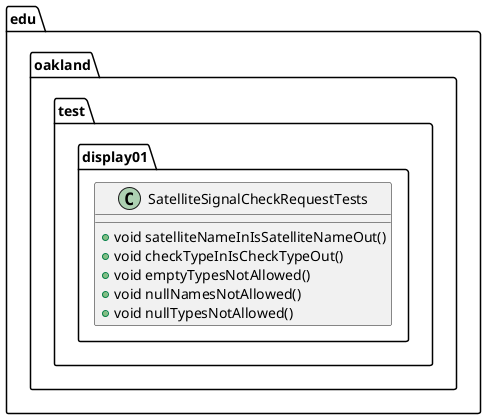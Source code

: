 @startuml SatelliteSignalCheckRequestTests

package edu.oakland.test.display01 {
  class SatelliteSignalCheckRequestTests {
    + void satelliteNameInIsSatelliteNameOut()
    + void checkTypeInIsCheckTypeOut()
    + void emptyTypesNotAllowed()
    + void nullNamesNotAllowed()
    + void nullTypesNotAllowed()
  }
}

@enduml